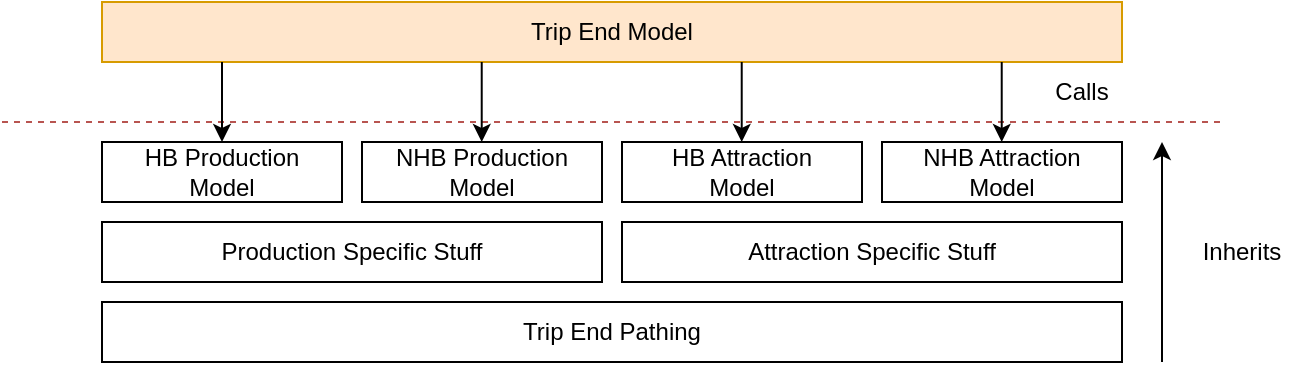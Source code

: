 <mxfile version="14.4.3" type="device"><diagram id="lLvppQs5PRhjp4cdeOJ7" name="Page-1"><mxGraphModel dx="813" dy="475" grid="1" gridSize="10" guides="1" tooltips="1" connect="1" arrows="1" fold="1" page="1" pageScale="1" pageWidth="827" pageHeight="1169" math="0" shadow="0"><root><mxCell id="0"/><mxCell id="1" parent="0"/><mxCell id="pdggeZBcWWM-GCoI2t7F-1" value="Trip End Pathing" style="rounded=0;whiteSpace=wrap;html=1;" vertex="1" parent="1"><mxGeometry x="120" y="400" width="510" height="30" as="geometry"/></mxCell><mxCell id="pdggeZBcWWM-GCoI2t7F-2" value="Production Specific Stuff" style="rounded=0;whiteSpace=wrap;html=1;" vertex="1" parent="1"><mxGeometry x="120" y="360" width="250" height="30" as="geometry"/></mxCell><mxCell id="pdggeZBcWWM-GCoI2t7F-3" value="Attraction Specific Stuff" style="rounded=0;whiteSpace=wrap;html=1;" vertex="1" parent="1"><mxGeometry x="380" y="360" width="250" height="30" as="geometry"/></mxCell><mxCell id="pdggeZBcWWM-GCoI2t7F-4" value="HB Production&lt;br&gt;Model" style="rounded=0;whiteSpace=wrap;html=1;" vertex="1" parent="1"><mxGeometry x="120" y="320" width="120" height="30" as="geometry"/></mxCell><mxCell id="pdggeZBcWWM-GCoI2t7F-5" value="NHB Production Model" style="rounded=0;whiteSpace=wrap;html=1;" vertex="1" parent="1"><mxGeometry x="250" y="320" width="120" height="30" as="geometry"/></mxCell><mxCell id="pdggeZBcWWM-GCoI2t7F-6" value="HB Attraction&lt;br&gt;Model" style="rounded=0;whiteSpace=wrap;html=1;" vertex="1" parent="1"><mxGeometry x="380" y="320" width="120" height="30" as="geometry"/></mxCell><mxCell id="pdggeZBcWWM-GCoI2t7F-7" value="NHB Attraction &lt;br&gt;Model" style="rounded=0;whiteSpace=wrap;html=1;" vertex="1" parent="1"><mxGeometry x="510" y="320" width="120" height="30" as="geometry"/></mxCell><mxCell id="pdggeZBcWWM-GCoI2t7F-8" value="" style="endArrow=none;dashed=1;html=1;fillColor=#f8cecc;strokeColor=#b85450;" edge="1" parent="1"><mxGeometry width="50" height="50" relative="1" as="geometry"><mxPoint x="70" y="310" as="sourcePoint"/><mxPoint x="680" y="310" as="targetPoint"/></mxGeometry></mxCell><mxCell id="pdggeZBcWWM-GCoI2t7F-9" value="" style="endArrow=classic;html=1;" edge="1" parent="1"><mxGeometry width="50" height="50" relative="1" as="geometry"><mxPoint x="650" y="430" as="sourcePoint"/><mxPoint x="650" y="320" as="targetPoint"/></mxGeometry></mxCell><mxCell id="pdggeZBcWWM-GCoI2t7F-10" value="Inherits" style="text;html=1;strokeColor=none;fillColor=none;align=center;verticalAlign=middle;whiteSpace=wrap;rounded=0;" vertex="1" parent="1"><mxGeometry x="660" y="360" width="60" height="30" as="geometry"/></mxCell><mxCell id="pdggeZBcWWM-GCoI2t7F-11" value="Trip End Model" style="rounded=0;whiteSpace=wrap;html=1;fillColor=#ffe6cc;strokeColor=#d79b00;" vertex="1" parent="1"><mxGeometry x="120" y="250" width="510" height="30" as="geometry"/></mxCell><mxCell id="pdggeZBcWWM-GCoI2t7F-14" value="" style="endArrow=classic;html=1;entryX=0.5;entryY=0;entryDx=0;entryDy=0;" edge="1" parent="1" target="pdggeZBcWWM-GCoI2t7F-4"><mxGeometry width="50" height="50" relative="1" as="geometry"><mxPoint x="180" y="280" as="sourcePoint"/><mxPoint x="200" y="300" as="targetPoint"/></mxGeometry></mxCell><mxCell id="pdggeZBcWWM-GCoI2t7F-15" value="" style="endArrow=classic;html=1;entryX=0.5;entryY=0;entryDx=0;entryDy=0;" edge="1" parent="1"><mxGeometry width="50" height="50" relative="1" as="geometry"><mxPoint x="309.86" y="280" as="sourcePoint"/><mxPoint x="309.86" y="320" as="targetPoint"/></mxGeometry></mxCell><mxCell id="pdggeZBcWWM-GCoI2t7F-16" value="" style="endArrow=classic;html=1;entryX=0.5;entryY=0;entryDx=0;entryDy=0;" edge="1" parent="1"><mxGeometry width="50" height="50" relative="1" as="geometry"><mxPoint x="439.86" y="280" as="sourcePoint"/><mxPoint x="439.86" y="320" as="targetPoint"/></mxGeometry></mxCell><mxCell id="pdggeZBcWWM-GCoI2t7F-17" value="" style="endArrow=classic;html=1;entryX=0.5;entryY=0;entryDx=0;entryDy=0;" edge="1" parent="1"><mxGeometry width="50" height="50" relative="1" as="geometry"><mxPoint x="569.86" y="280" as="sourcePoint"/><mxPoint x="569.86" y="320" as="targetPoint"/></mxGeometry></mxCell><mxCell id="pdggeZBcWWM-GCoI2t7F-20" value="Calls" style="text;html=1;strokeColor=none;fillColor=none;align=center;verticalAlign=middle;whiteSpace=wrap;rounded=0;" vertex="1" parent="1"><mxGeometry x="580" y="280" width="60" height="30" as="geometry"/></mxCell></root></mxGraphModel></diagram></mxfile>